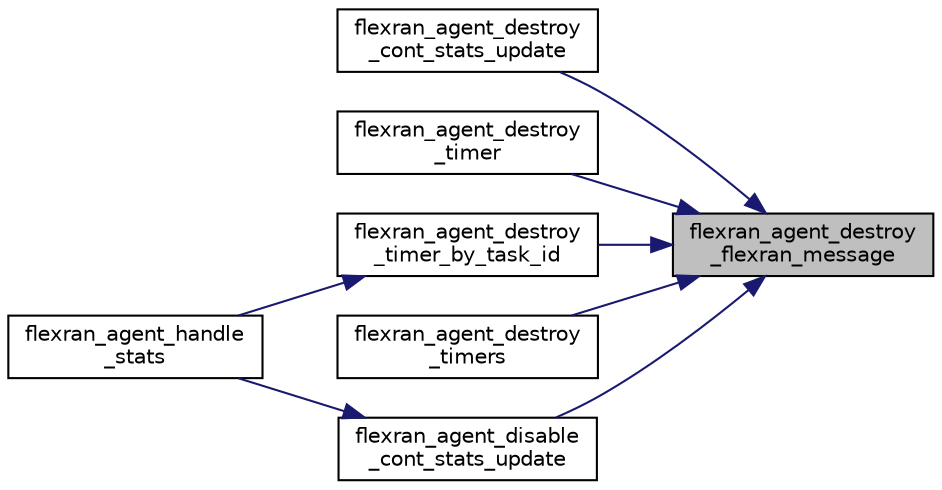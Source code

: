 digraph "flexran_agent_destroy_flexran_message"
{
 // LATEX_PDF_SIZE
  edge [fontname="Helvetica",fontsize="10",labelfontname="Helvetica",labelfontsize="10"];
  node [fontname="Helvetica",fontsize="10",shape=record];
  rankdir="RL";
  Node1 [label="flexran_agent_destroy\l_flexran_message",height=0.2,width=0.4,color="black", fillcolor="grey75", style="filled", fontcolor="black",tooltip=" "];
  Node1 -> Node2 [dir="back",color="midnightblue",fontsize="10",style="solid",fontname="Helvetica"];
  Node2 [label="flexran_agent_destroy\l_cont_stats_update",height=0.2,width=0.4,color="black", fillcolor="white", style="filled",URL="$flexran__agent__handler_8c.html#ae6cca6dc814788011ce20a8d29c25dae",tooltip=" "];
  Node1 -> Node3 [dir="back",color="midnightblue",fontsize="10",style="solid",fontname="Helvetica"];
  Node3 [label="flexran_agent_destroy\l_timer",height=0.2,width=0.4,color="black", fillcolor="white", style="filled",URL="$flexran__agent__timer_8h.html#ac2f819ea4ed9d5c405f65852cbceacc0",tooltip=" "];
  Node1 -> Node4 [dir="back",color="midnightblue",fontsize="10",style="solid",fontname="Helvetica"];
  Node4 [label="flexran_agent_destroy\l_timer_by_task_id",height=0.2,width=0.4,color="black", fillcolor="white", style="filled",URL="$flexran__agent__timer_8h.html#aeb9eaa9a09168a1dc1b63b1c57f6b2c3",tooltip=" "];
  Node4 -> Node5 [dir="back",color="midnightblue",fontsize="10",style="solid",fontname="Helvetica"];
  Node5 [label="flexran_agent_handle\l_stats",height=0.2,width=0.4,color="black", fillcolor="white", style="filled",URL="$flexran__agent__handler_8c.html#a43c9a5dc096691280f076b3867c03464",tooltip=" "];
  Node1 -> Node6 [dir="back",color="midnightblue",fontsize="10",style="solid",fontname="Helvetica"];
  Node6 [label="flexran_agent_destroy\l_timers",height=0.2,width=0.4,color="black", fillcolor="white", style="filled",URL="$flexran__agent__timer_8h.html#adb59d4245ce3f22f78d40079257bf13d",tooltip=" "];
  Node1 -> Node7 [dir="back",color="midnightblue",fontsize="10",style="solid",fontname="Helvetica"];
  Node7 [label="flexran_agent_disable\l_cont_stats_update",height=0.2,width=0.4,color="black", fillcolor="white", style="filled",URL="$flexran__agent__handler_8c.html#a01244abaae3cb85f0770be5e581293f7",tooltip=" "];
  Node7 -> Node5 [dir="back",color="midnightblue",fontsize="10",style="solid",fontname="Helvetica"];
}
